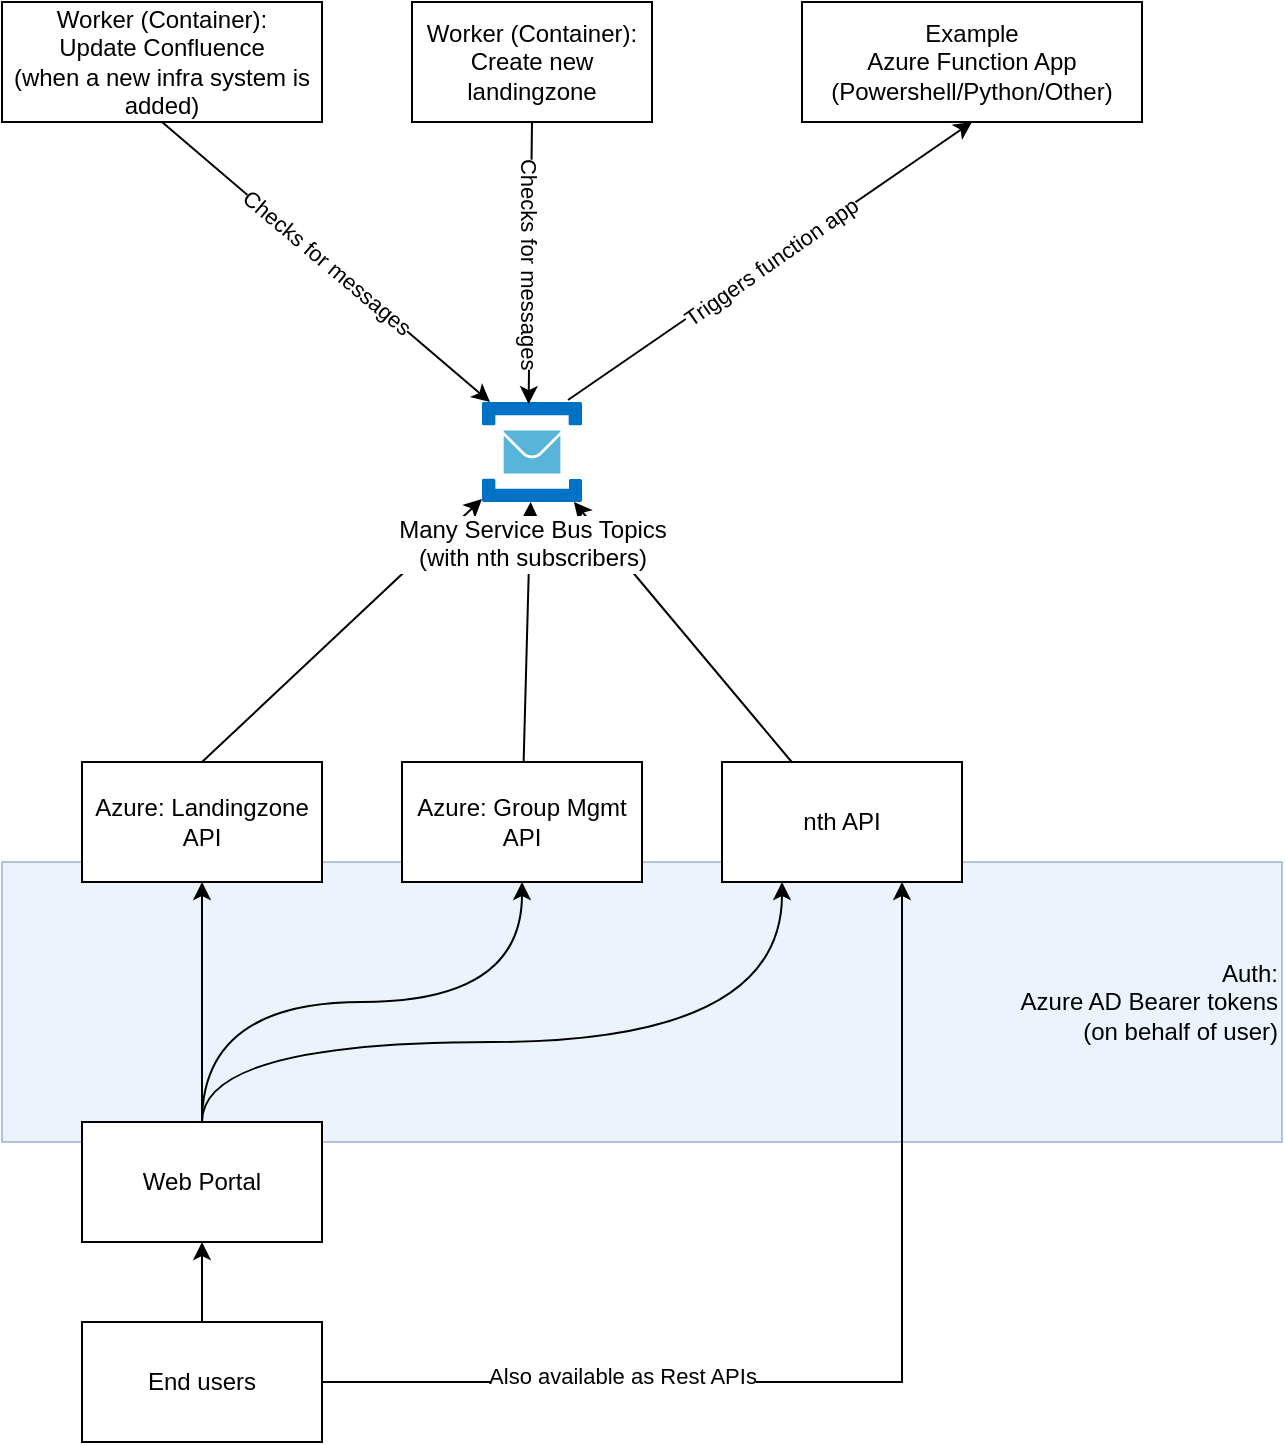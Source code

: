 <mxfile version="17.5.0" type="github">
  <diagram id="6YV9BEM0Kwl5WO1QYTP7" name="Page-1">
    <mxGraphModel dx="1680" dy="973" grid="1" gridSize="10" guides="1" tooltips="1" connect="1" arrows="1" fold="1" page="1" pageScale="1" pageWidth="850" pageHeight="1100" math="0" shadow="0">
      <root>
        <mxCell id="0" />
        <mxCell id="1" parent="0" />
        <mxCell id="wX1egGwQqUurUfu76rJj-8" value="Auth:&lt;br&gt;Azure AD Bearer tokens &lt;br&gt;(on behalf of user)" style="rounded=0;whiteSpace=wrap;html=1;fillColor=#dae8fc;strokeColor=#6c8ebf;opacity=50;align=right;" vertex="1" parent="1">
          <mxGeometry x="80" y="630" width="640" height="140" as="geometry" />
        </mxCell>
        <mxCell id="3CDU0EL-y0QIn4lJfjj1-16" style="edgeStyle=orthogonalEdgeStyle;rounded=0;orthogonalLoop=1;jettySize=auto;html=1;entryX=0.5;entryY=1;entryDx=0;entryDy=0;" parent="1" source="3CDU0EL-y0QIn4lJfjj1-2" target="3CDU0EL-y0QIn4lJfjj1-3" edge="1">
          <mxGeometry relative="1" as="geometry" />
        </mxCell>
        <mxCell id="3CDU0EL-y0QIn4lJfjj1-17" style="edgeStyle=orthogonalEdgeStyle;rounded=0;orthogonalLoop=1;jettySize=auto;html=1;exitX=0.5;exitY=0;exitDx=0;exitDy=0;entryX=0.5;entryY=1;entryDx=0;entryDy=0;curved=1;" parent="1" source="3CDU0EL-y0QIn4lJfjj1-2" target="3CDU0EL-y0QIn4lJfjj1-5" edge="1">
          <mxGeometry relative="1" as="geometry" />
        </mxCell>
        <mxCell id="3CDU0EL-y0QIn4lJfjj1-18" style="edgeStyle=orthogonalEdgeStyle;rounded=0;orthogonalLoop=1;jettySize=auto;html=1;exitX=0.5;exitY=0;exitDx=0;exitDy=0;entryX=0.25;entryY=1;entryDx=0;entryDy=0;curved=1;" parent="1" source="3CDU0EL-y0QIn4lJfjj1-2" target="3CDU0EL-y0QIn4lJfjj1-6" edge="1">
          <mxGeometry relative="1" as="geometry">
            <Array as="points">
              <mxPoint x="180" y="720" />
              <mxPoint x="470" y="720" />
            </Array>
          </mxGeometry>
        </mxCell>
        <mxCell id="3CDU0EL-y0QIn4lJfjj1-2" value="Web Portal" style="rounded=0;whiteSpace=wrap;html=1;" parent="1" vertex="1">
          <mxGeometry x="120" y="760" width="120" height="60" as="geometry" />
        </mxCell>
        <mxCell id="3CDU0EL-y0QIn4lJfjj1-29" style="edgeStyle=none;rounded=0;orthogonalLoop=1;jettySize=auto;html=1;exitX=0.5;exitY=0;exitDx=0;exitDy=0;" parent="1" source="3CDU0EL-y0QIn4lJfjj1-3" target="3CDU0EL-y0QIn4lJfjj1-19" edge="1">
          <mxGeometry relative="1" as="geometry" />
        </mxCell>
        <mxCell id="3CDU0EL-y0QIn4lJfjj1-3" value="Azure: Landingzone API" style="rounded=0;whiteSpace=wrap;html=1;" parent="1" vertex="1">
          <mxGeometry x="120" y="580" width="120" height="60" as="geometry" />
        </mxCell>
        <mxCell id="3CDU0EL-y0QIn4lJfjj1-15" style="edgeStyle=orthogonalEdgeStyle;rounded=0;orthogonalLoop=1;jettySize=auto;html=1;entryX=0.5;entryY=1;entryDx=0;entryDy=0;" parent="1" source="3CDU0EL-y0QIn4lJfjj1-4" target="3CDU0EL-y0QIn4lJfjj1-2" edge="1">
          <mxGeometry relative="1" as="geometry" />
        </mxCell>
        <mxCell id="wX1egGwQqUurUfu76rJj-3" style="edgeStyle=elbowEdgeStyle;rounded=0;orthogonalLoop=1;jettySize=auto;html=1;entryX=0.75;entryY=1;entryDx=0;entryDy=0;elbow=vertical;" edge="1" parent="1" source="3CDU0EL-y0QIn4lJfjj1-4" target="3CDU0EL-y0QIn4lJfjj1-6">
          <mxGeometry relative="1" as="geometry">
            <Array as="points">
              <mxPoint x="410" y="890" />
            </Array>
          </mxGeometry>
        </mxCell>
        <mxCell id="wX1egGwQqUurUfu76rJj-4" value="Also available as Rest APIs" style="edgeLabel;html=1;align=center;verticalAlign=middle;resizable=0;points=[];" vertex="1" connectable="0" parent="wX1egGwQqUurUfu76rJj-3">
          <mxGeometry x="-0.771" y="3" relative="1" as="geometry">
            <mxPoint x="88" as="offset" />
          </mxGeometry>
        </mxCell>
        <mxCell id="3CDU0EL-y0QIn4lJfjj1-4" value="End users" style="rounded=0;whiteSpace=wrap;html=1;" parent="1" vertex="1">
          <mxGeometry x="120" y="860" width="120" height="60" as="geometry" />
        </mxCell>
        <mxCell id="3CDU0EL-y0QIn4lJfjj1-27" style="rounded=0;orthogonalLoop=1;jettySize=auto;html=1;" parent="1" source="3CDU0EL-y0QIn4lJfjj1-5" target="3CDU0EL-y0QIn4lJfjj1-19" edge="1">
          <mxGeometry relative="1" as="geometry" />
        </mxCell>
        <mxCell id="3CDU0EL-y0QIn4lJfjj1-5" value="Azure: Group Mgmt API" style="rounded=0;whiteSpace=wrap;html=1;" parent="1" vertex="1">
          <mxGeometry x="280" y="580" width="120" height="60" as="geometry" />
        </mxCell>
        <mxCell id="3CDU0EL-y0QIn4lJfjj1-30" style="edgeStyle=none;rounded=0;orthogonalLoop=1;jettySize=auto;html=1;" parent="1" source="3CDU0EL-y0QIn4lJfjj1-6" target="3CDU0EL-y0QIn4lJfjj1-19" edge="1">
          <mxGeometry relative="1" as="geometry" />
        </mxCell>
        <mxCell id="3CDU0EL-y0QIn4lJfjj1-6" value="nth API" style="rounded=0;whiteSpace=wrap;html=1;" parent="1" vertex="1">
          <mxGeometry x="440" y="580" width="120" height="60" as="geometry" />
        </mxCell>
        <mxCell id="3CDU0EL-y0QIn4lJfjj1-19" value="Many Service Bus Topics&lt;br&gt;(with nth subscribers)" style="sketch=0;aspect=fixed;html=1;points=[];align=center;image;fontSize=12;image=img/lib/mscae/Service_Bus.svg;" parent="1" vertex="1">
          <mxGeometry x="320" y="400" width="50" height="50" as="geometry" />
        </mxCell>
        <mxCell id="3CDU0EL-y0QIn4lJfjj1-31" value="Worker (Container):&lt;br&gt;Update Confluence&lt;br&gt;(when a new infra system is added)" style="rounded=0;whiteSpace=wrap;html=1;" parent="1" vertex="1">
          <mxGeometry x="80" y="200" width="160" height="60" as="geometry" />
        </mxCell>
        <mxCell id="3CDU0EL-y0QIn4lJfjj1-33" value="" style="endArrow=classic;html=1;rounded=0;entryX=0.08;entryY=0;entryDx=0;entryDy=0;entryPerimeter=0;exitX=0.5;exitY=1;exitDx=0;exitDy=0;" parent="1" source="3CDU0EL-y0QIn4lJfjj1-31" target="3CDU0EL-y0QIn4lJfjj1-19" edge="1">
          <mxGeometry relative="1" as="geometry">
            <mxPoint x="130" y="400" as="sourcePoint" />
            <mxPoint x="470" y="390" as="targetPoint" />
          </mxGeometry>
        </mxCell>
        <mxCell id="3CDU0EL-y0QIn4lJfjj1-34" value="Checks for messages" style="edgeLabel;resizable=0;html=1;align=center;verticalAlign=middle;rotation=40;" parent="3CDU0EL-y0QIn4lJfjj1-33" connectable="0" vertex="1">
          <mxGeometry relative="1" as="geometry" />
        </mxCell>
        <mxCell id="3CDU0EL-y0QIn4lJfjj1-36" value="Worker (Container):&lt;br&gt;Create new landingzone" style="rounded=0;whiteSpace=wrap;html=1;" parent="1" vertex="1">
          <mxGeometry x="285" y="200" width="120" height="60" as="geometry" />
        </mxCell>
        <mxCell id="3CDU0EL-y0QIn4lJfjj1-37" value="" style="endArrow=classic;html=1;rounded=0;exitX=0.5;exitY=1;exitDx=0;exitDy=0;entryX=0.466;entryY=0.021;entryDx=0;entryDy=0;entryPerimeter=0;" parent="1" source="3CDU0EL-y0QIn4lJfjj1-36" target="3CDU0EL-y0QIn4lJfjj1-19" edge="1">
          <mxGeometry relative="1" as="geometry">
            <mxPoint x="220" y="380" as="sourcePoint" />
            <mxPoint x="410" y="320" as="targetPoint" />
          </mxGeometry>
        </mxCell>
        <mxCell id="3CDU0EL-y0QIn4lJfjj1-38" value="Checks for messages" style="edgeLabel;resizable=0;html=1;align=center;verticalAlign=middle;rotation=90;" parent="3CDU0EL-y0QIn4lJfjj1-37" connectable="0" vertex="1">
          <mxGeometry relative="1" as="geometry" />
        </mxCell>
        <mxCell id="3CDU0EL-y0QIn4lJfjj1-39" value="Example&lt;br&gt;Azure Function App (Powershell/Python/Other)&lt;br&gt;" style="rounded=0;whiteSpace=wrap;html=1;" parent="1" vertex="1">
          <mxGeometry x="480" y="200" width="170" height="60" as="geometry" />
        </mxCell>
        <mxCell id="3CDU0EL-y0QIn4lJfjj1-40" value="" style="endArrow=classic;html=1;rounded=0;entryX=0.5;entryY=1;entryDx=0;entryDy=0;exitX=0.86;exitY=-0.02;exitDx=0;exitDy=0;exitPerimeter=0;" parent="1" source="3CDU0EL-y0QIn4lJfjj1-19" target="3CDU0EL-y0QIn4lJfjj1-39" edge="1">
          <mxGeometry relative="1" as="geometry">
            <mxPoint x="400" y="370" as="sourcePoint" />
            <mxPoint x="570" y="390" as="targetPoint" />
          </mxGeometry>
        </mxCell>
        <mxCell id="3CDU0EL-y0QIn4lJfjj1-41" value="Triggers function app" style="edgeLabel;resizable=0;html=1;align=center;verticalAlign=middle;rotation=-35;" parent="3CDU0EL-y0QIn4lJfjj1-40" connectable="0" vertex="1">
          <mxGeometry relative="1" as="geometry" />
        </mxCell>
      </root>
    </mxGraphModel>
  </diagram>
</mxfile>
